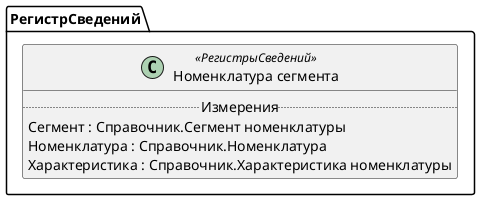 ﻿@startuml НоменклатураСегмента
'!include templates.wsd
'..\include templates.wsd
class РегистрСведений.НоменклатураСегмента as "Номенклатура сегмента" <<РегистрыСведений>>
{
..Измерения..
Сегмент : Справочник.Сегмент номенклатуры
Номенклатура : Справочник.Номенклатура
Характеристика : Справочник.Характеристика номенклатуры
}
@enduml
